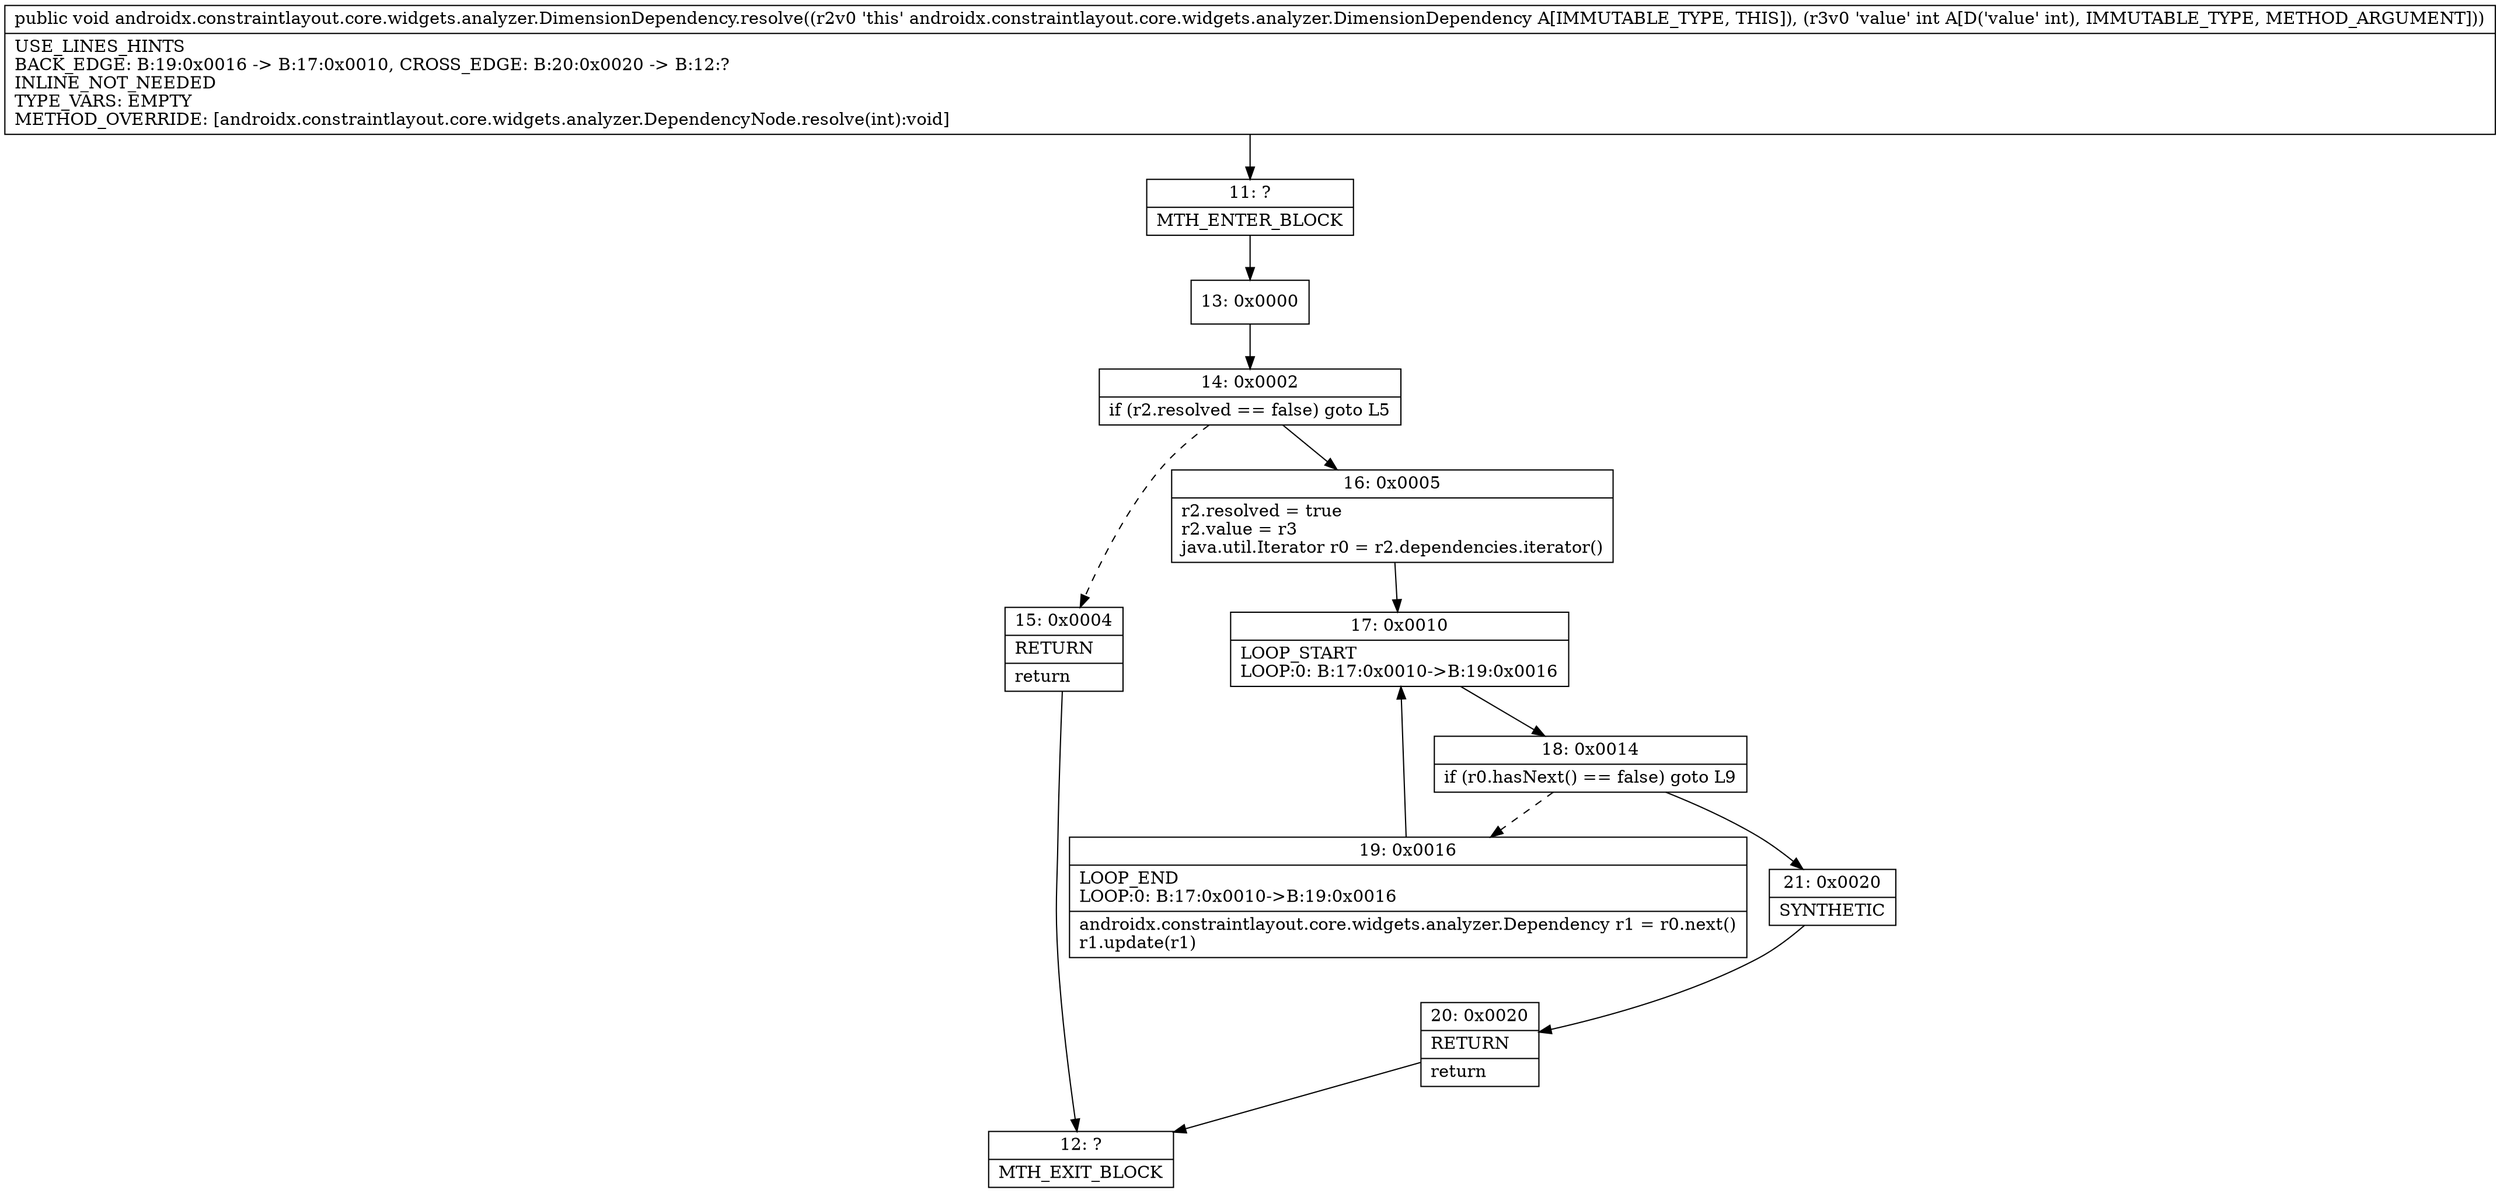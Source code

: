 digraph "CFG forandroidx.constraintlayout.core.widgets.analyzer.DimensionDependency.resolve(I)V" {
Node_11 [shape=record,label="{11\:\ ?|MTH_ENTER_BLOCK\l}"];
Node_13 [shape=record,label="{13\:\ 0x0000}"];
Node_14 [shape=record,label="{14\:\ 0x0002|if (r2.resolved == false) goto L5\l}"];
Node_15 [shape=record,label="{15\:\ 0x0004|RETURN\l|return\l}"];
Node_12 [shape=record,label="{12\:\ ?|MTH_EXIT_BLOCK\l}"];
Node_16 [shape=record,label="{16\:\ 0x0005|r2.resolved = true\lr2.value = r3\ljava.util.Iterator r0 = r2.dependencies.iterator()\l}"];
Node_17 [shape=record,label="{17\:\ 0x0010|LOOP_START\lLOOP:0: B:17:0x0010\-\>B:19:0x0016\l}"];
Node_18 [shape=record,label="{18\:\ 0x0014|if (r0.hasNext() == false) goto L9\l}"];
Node_19 [shape=record,label="{19\:\ 0x0016|LOOP_END\lLOOP:0: B:17:0x0010\-\>B:19:0x0016\l|androidx.constraintlayout.core.widgets.analyzer.Dependency r1 = r0.next()\lr1.update(r1)\l}"];
Node_21 [shape=record,label="{21\:\ 0x0020|SYNTHETIC\l}"];
Node_20 [shape=record,label="{20\:\ 0x0020|RETURN\l|return\l}"];
MethodNode[shape=record,label="{public void androidx.constraintlayout.core.widgets.analyzer.DimensionDependency.resolve((r2v0 'this' androidx.constraintlayout.core.widgets.analyzer.DimensionDependency A[IMMUTABLE_TYPE, THIS]), (r3v0 'value' int A[D('value' int), IMMUTABLE_TYPE, METHOD_ARGUMENT]))  | USE_LINES_HINTS\lBACK_EDGE: B:19:0x0016 \-\> B:17:0x0010, CROSS_EDGE: B:20:0x0020 \-\> B:12:?\lINLINE_NOT_NEEDED\lTYPE_VARS: EMPTY\lMETHOD_OVERRIDE: [androidx.constraintlayout.core.widgets.analyzer.DependencyNode.resolve(int):void]\l}"];
MethodNode -> Node_11;Node_11 -> Node_13;
Node_13 -> Node_14;
Node_14 -> Node_15[style=dashed];
Node_14 -> Node_16;
Node_15 -> Node_12;
Node_16 -> Node_17;
Node_17 -> Node_18;
Node_18 -> Node_19[style=dashed];
Node_18 -> Node_21;
Node_19 -> Node_17;
Node_21 -> Node_20;
Node_20 -> Node_12;
}


